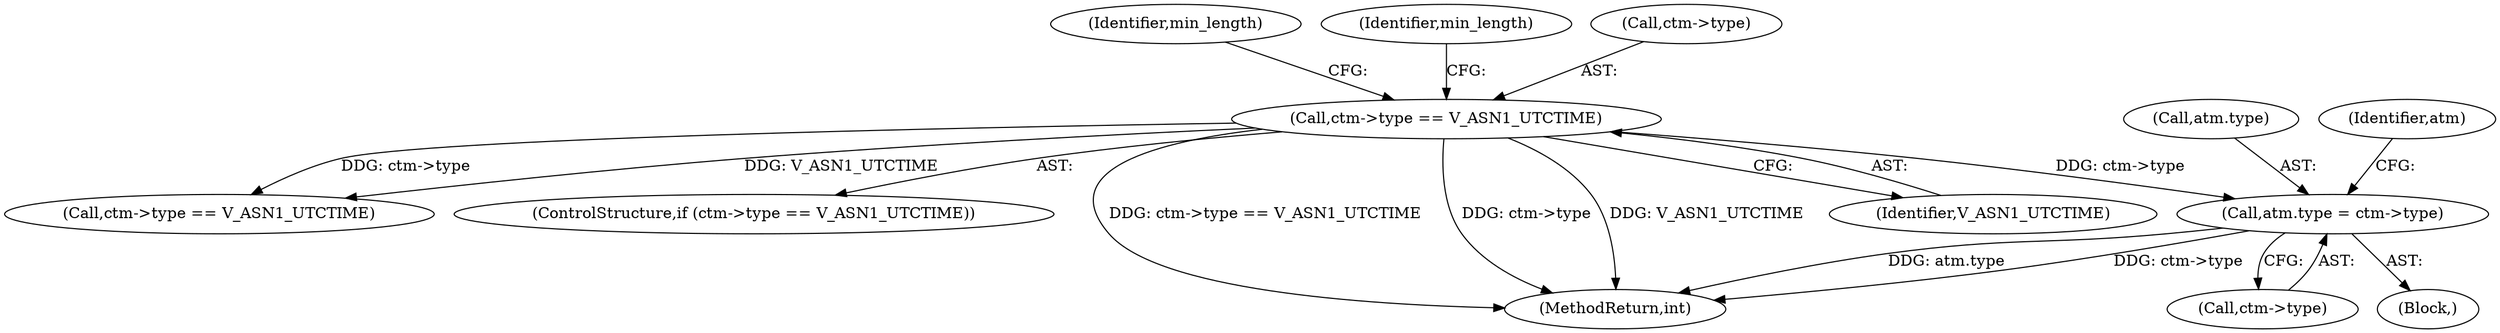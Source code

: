 digraph "0_openssl_f48b83b4fb7d6689584cf25f61ca63a4891f5b11@pointer" {
"1000454" [label="(Call,atm.type = ctm->type)"];
"1000139" [label="(Call,ctm->type == V_ASN1_UTCTIME)"];
"1000139" [label="(Call,ctm->type == V_ASN1_UTCTIME)"];
"1000147" [label="(Identifier,min_length)"];
"1000186" [label="(Identifier,min_length)"];
"1000143" [label="(Identifier,V_ASN1_UTCTIME)"];
"1000492" [label="(Call,ctm->type == V_ASN1_UTCTIME)"];
"1000138" [label="(ControlStructure,if (ctm->type == V_ASN1_UTCTIME))"];
"1000458" [label="(Call,ctm->type)"];
"1000455" [label="(Call,atm.type)"];
"1000463" [label="(Identifier,atm)"];
"1000570" [label="(MethodReturn,int)"];
"1000113" [label="(Block,)"];
"1000140" [label="(Call,ctm->type)"];
"1000454" [label="(Call,atm.type = ctm->type)"];
"1000454" -> "1000113"  [label="AST: "];
"1000454" -> "1000458"  [label="CFG: "];
"1000455" -> "1000454"  [label="AST: "];
"1000458" -> "1000454"  [label="AST: "];
"1000463" -> "1000454"  [label="CFG: "];
"1000454" -> "1000570"  [label="DDG: atm.type"];
"1000454" -> "1000570"  [label="DDG: ctm->type"];
"1000139" -> "1000454"  [label="DDG: ctm->type"];
"1000139" -> "1000138"  [label="AST: "];
"1000139" -> "1000143"  [label="CFG: "];
"1000140" -> "1000139"  [label="AST: "];
"1000143" -> "1000139"  [label="AST: "];
"1000147" -> "1000139"  [label="CFG: "];
"1000186" -> "1000139"  [label="CFG: "];
"1000139" -> "1000570"  [label="DDG: ctm->type == V_ASN1_UTCTIME"];
"1000139" -> "1000570"  [label="DDG: ctm->type"];
"1000139" -> "1000570"  [label="DDG: V_ASN1_UTCTIME"];
"1000139" -> "1000492"  [label="DDG: ctm->type"];
"1000139" -> "1000492"  [label="DDG: V_ASN1_UTCTIME"];
}
